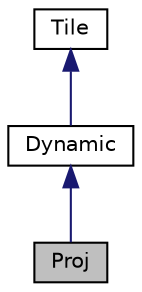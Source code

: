 digraph "Proj"
{
 // LATEX_PDF_SIZE
  edge [fontname="Helvetica",fontsize="10",labelfontname="Helvetica",labelfontsize="10"];
  node [fontname="Helvetica",fontsize="10",shape=record];
  Node1 [label="Proj",height=0.2,width=0.4,color="black", fillcolor="grey75", style="filled", fontcolor="black",tooltip="just a sub type of dynamic, but has useful constructor"];
  Node2 -> Node1 [dir="back",color="midnightblue",fontsize="10",style="solid",fontname="Helvetica"];
  Node2 [label="Dynamic",height=0.2,width=0.4,color="black", fillcolor="white", style="filled",URL="$class_dynamic.html",tooltip="Dynamic class introduces velocity, speed, and direction. Will be used to describe players,..."];
  Node3 -> Node2 [dir="back",color="midnightblue",fontsize="10",style="solid",fontname="Helvetica"];
  Node3 [label="Tile",height=0.2,width=0.4,color="black", fillcolor="white", style="filled",URL="$class_tile.html",tooltip=" "];
}
